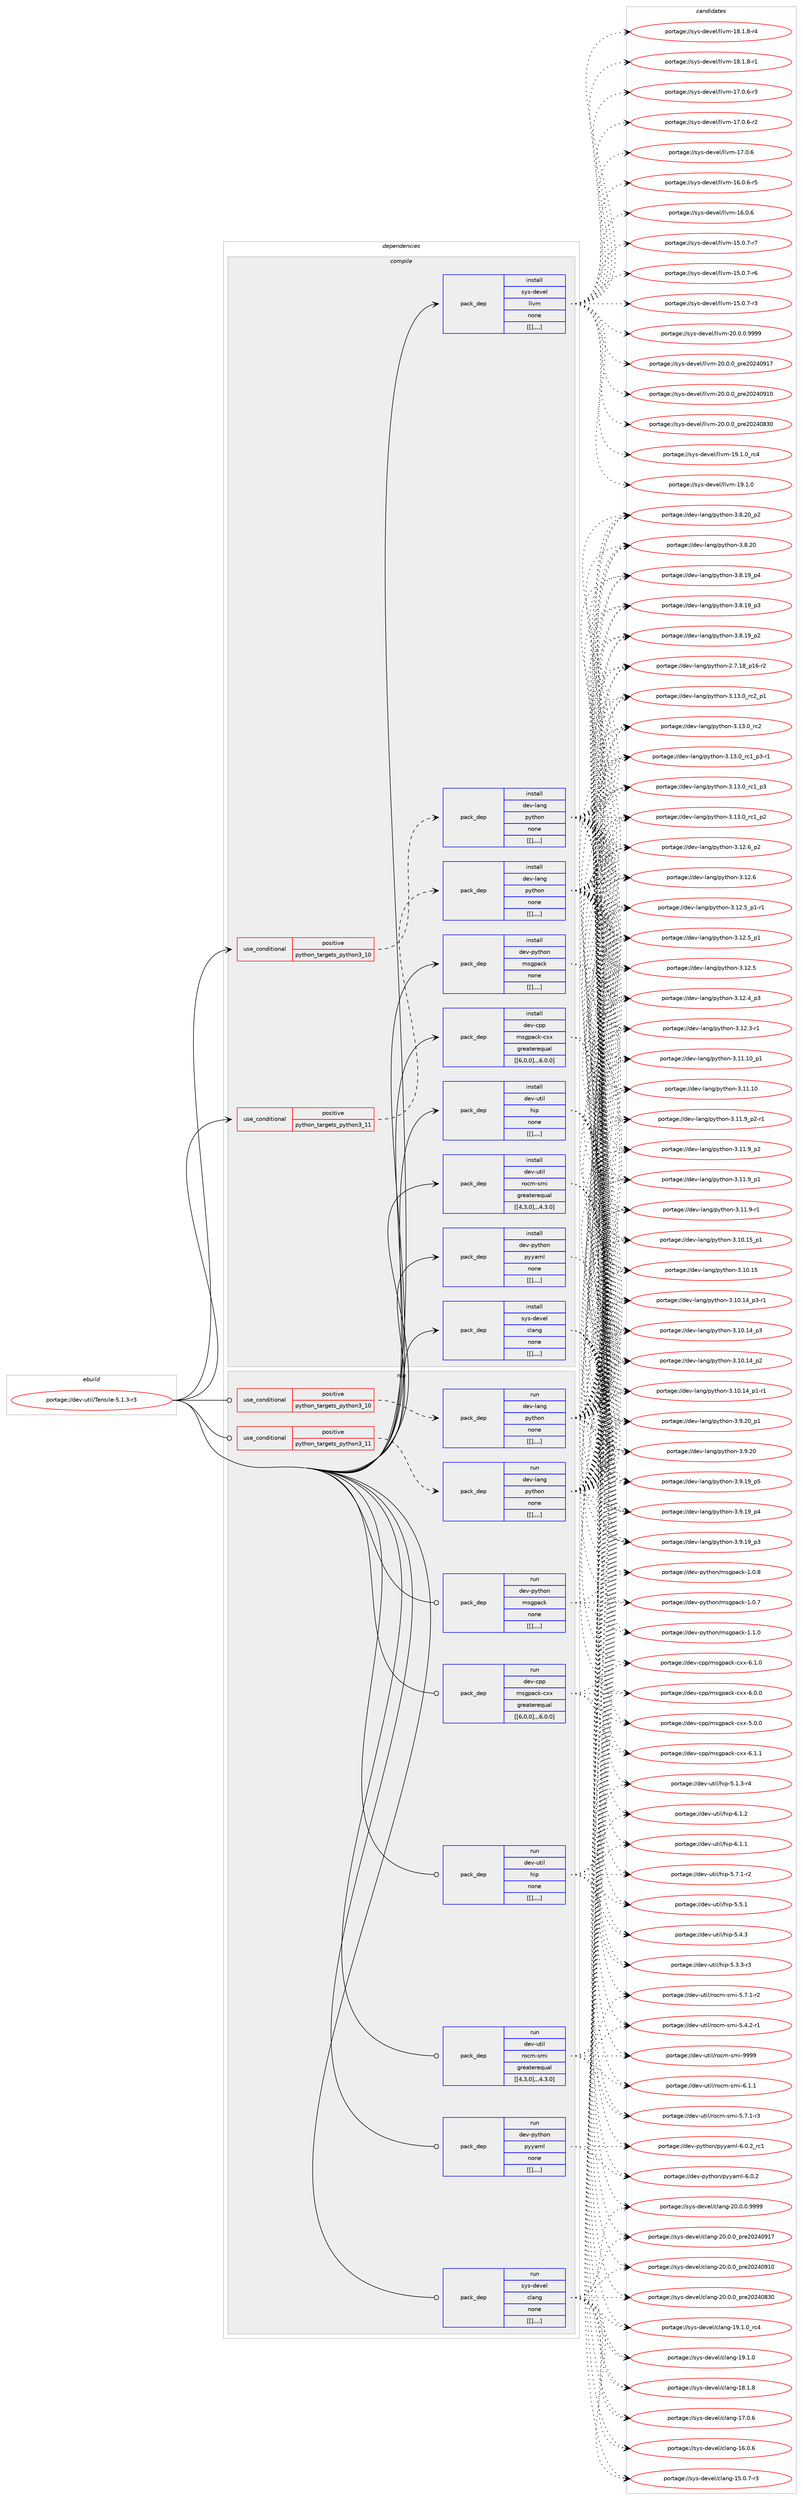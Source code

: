 digraph prolog {

# *************
# Graph options
# *************

newrank=true;
concentrate=true;
compound=true;
graph [rankdir=LR,fontname=Helvetica,fontsize=10,ranksep=1.5];#, ranksep=2.5, nodesep=0.2];
edge  [arrowhead=vee];
node  [fontname=Helvetica,fontsize=10];

# **********
# The ebuild
# **********

subgraph cluster_leftcol {
color=gray;
label=<<i>ebuild</i>>;
id [label="portage://dev-util/Tensile-5.1.3-r3", color=red, width=4, href="../dev-util/Tensile-5.1.3-r3.svg"];
}

# ****************
# The dependencies
# ****************

subgraph cluster_midcol {
color=gray;
label=<<i>dependencies</i>>;
subgraph cluster_compile {
fillcolor="#eeeeee";
style=filled;
label=<<i>compile</i>>;
subgraph cond61707 {
dependency215386 [label=<<TABLE BORDER="0" CELLBORDER="1" CELLSPACING="0" CELLPADDING="4"><TR><TD ROWSPAN="3" CELLPADDING="10">use_conditional</TD></TR><TR><TD>positive</TD></TR><TR><TD>python_targets_python3_10</TD></TR></TABLE>>, shape=none, color=red];
subgraph pack152290 {
dependency215387 [label=<<TABLE BORDER="0" CELLBORDER="1" CELLSPACING="0" CELLPADDING="4" WIDTH="220"><TR><TD ROWSPAN="6" CELLPADDING="30">pack_dep</TD></TR><TR><TD WIDTH="110">install</TD></TR><TR><TD>dev-lang</TD></TR><TR><TD>python</TD></TR><TR><TD>none</TD></TR><TR><TD>[[],,,,]</TD></TR></TABLE>>, shape=none, color=blue];
}
dependency215386:e -> dependency215387:w [weight=20,style="dashed",arrowhead="vee"];
}
id:e -> dependency215386:w [weight=20,style="solid",arrowhead="vee"];
subgraph cond61708 {
dependency215388 [label=<<TABLE BORDER="0" CELLBORDER="1" CELLSPACING="0" CELLPADDING="4"><TR><TD ROWSPAN="3" CELLPADDING="10">use_conditional</TD></TR><TR><TD>positive</TD></TR><TR><TD>python_targets_python3_11</TD></TR></TABLE>>, shape=none, color=red];
subgraph pack152291 {
dependency215389 [label=<<TABLE BORDER="0" CELLBORDER="1" CELLSPACING="0" CELLPADDING="4" WIDTH="220"><TR><TD ROWSPAN="6" CELLPADDING="30">pack_dep</TD></TR><TR><TD WIDTH="110">install</TD></TR><TR><TD>dev-lang</TD></TR><TR><TD>python</TD></TR><TR><TD>none</TD></TR><TR><TD>[[],,,,]</TD></TR></TABLE>>, shape=none, color=blue];
}
dependency215388:e -> dependency215389:w [weight=20,style="dashed",arrowhead="vee"];
}
id:e -> dependency215388:w [weight=20,style="solid",arrowhead="vee"];
subgraph pack152292 {
dependency215390 [label=<<TABLE BORDER="0" CELLBORDER="1" CELLSPACING="0" CELLPADDING="4" WIDTH="220"><TR><TD ROWSPAN="6" CELLPADDING="30">pack_dep</TD></TR><TR><TD WIDTH="110">install</TD></TR><TR><TD>dev-cpp</TD></TR><TR><TD>msgpack-cxx</TD></TR><TR><TD>greaterequal</TD></TR><TR><TD>[[6,0,0],,,6.0.0]</TD></TR></TABLE>>, shape=none, color=blue];
}
id:e -> dependency215390:w [weight=20,style="solid",arrowhead="vee"];
subgraph pack152293 {
dependency215391 [label=<<TABLE BORDER="0" CELLBORDER="1" CELLSPACING="0" CELLPADDING="4" WIDTH="220"><TR><TD ROWSPAN="6" CELLPADDING="30">pack_dep</TD></TR><TR><TD WIDTH="110">install</TD></TR><TR><TD>dev-python</TD></TR><TR><TD>msgpack</TD></TR><TR><TD>none</TD></TR><TR><TD>[[],,,,]</TD></TR></TABLE>>, shape=none, color=blue];
}
id:e -> dependency215391:w [weight=20,style="solid",arrowhead="vee"];
subgraph pack152294 {
dependency215392 [label=<<TABLE BORDER="0" CELLBORDER="1" CELLSPACING="0" CELLPADDING="4" WIDTH="220"><TR><TD ROWSPAN="6" CELLPADDING="30">pack_dep</TD></TR><TR><TD WIDTH="110">install</TD></TR><TR><TD>dev-python</TD></TR><TR><TD>pyyaml</TD></TR><TR><TD>none</TD></TR><TR><TD>[[],,,,]</TD></TR></TABLE>>, shape=none, color=blue];
}
id:e -> dependency215392:w [weight=20,style="solid",arrowhead="vee"];
subgraph pack152295 {
dependency215393 [label=<<TABLE BORDER="0" CELLBORDER="1" CELLSPACING="0" CELLPADDING="4" WIDTH="220"><TR><TD ROWSPAN="6" CELLPADDING="30">pack_dep</TD></TR><TR><TD WIDTH="110">install</TD></TR><TR><TD>dev-util</TD></TR><TR><TD>hip</TD></TR><TR><TD>none</TD></TR><TR><TD>[[],,,,]</TD></TR></TABLE>>, shape=none, color=blue];
}
id:e -> dependency215393:w [weight=20,style="solid",arrowhead="vee"];
subgraph pack152296 {
dependency215394 [label=<<TABLE BORDER="0" CELLBORDER="1" CELLSPACING="0" CELLPADDING="4" WIDTH="220"><TR><TD ROWSPAN="6" CELLPADDING="30">pack_dep</TD></TR><TR><TD WIDTH="110">install</TD></TR><TR><TD>dev-util</TD></TR><TR><TD>rocm-smi</TD></TR><TR><TD>greaterequal</TD></TR><TR><TD>[[4,3,0],,,4.3.0]</TD></TR></TABLE>>, shape=none, color=blue];
}
id:e -> dependency215394:w [weight=20,style="solid",arrowhead="vee"];
subgraph pack152297 {
dependency215395 [label=<<TABLE BORDER="0" CELLBORDER="1" CELLSPACING="0" CELLPADDING="4" WIDTH="220"><TR><TD ROWSPAN="6" CELLPADDING="30">pack_dep</TD></TR><TR><TD WIDTH="110">install</TD></TR><TR><TD>sys-devel</TD></TR><TR><TD>clang</TD></TR><TR><TD>none</TD></TR><TR><TD>[[],,,,]</TD></TR></TABLE>>, shape=none, color=blue];
}
id:e -> dependency215395:w [weight=20,style="solid",arrowhead="vee"];
subgraph pack152298 {
dependency215396 [label=<<TABLE BORDER="0" CELLBORDER="1" CELLSPACING="0" CELLPADDING="4" WIDTH="220"><TR><TD ROWSPAN="6" CELLPADDING="30">pack_dep</TD></TR><TR><TD WIDTH="110">install</TD></TR><TR><TD>sys-devel</TD></TR><TR><TD>llvm</TD></TR><TR><TD>none</TD></TR><TR><TD>[[],,,,]</TD></TR></TABLE>>, shape=none, color=blue];
}
id:e -> dependency215396:w [weight=20,style="solid",arrowhead="vee"];
}
subgraph cluster_compileandrun {
fillcolor="#eeeeee";
style=filled;
label=<<i>compile and run</i>>;
}
subgraph cluster_run {
fillcolor="#eeeeee";
style=filled;
label=<<i>run</i>>;
subgraph cond61709 {
dependency215397 [label=<<TABLE BORDER="0" CELLBORDER="1" CELLSPACING="0" CELLPADDING="4"><TR><TD ROWSPAN="3" CELLPADDING="10">use_conditional</TD></TR><TR><TD>positive</TD></TR><TR><TD>python_targets_python3_10</TD></TR></TABLE>>, shape=none, color=red];
subgraph pack152299 {
dependency215398 [label=<<TABLE BORDER="0" CELLBORDER="1" CELLSPACING="0" CELLPADDING="4" WIDTH="220"><TR><TD ROWSPAN="6" CELLPADDING="30">pack_dep</TD></TR><TR><TD WIDTH="110">run</TD></TR><TR><TD>dev-lang</TD></TR><TR><TD>python</TD></TR><TR><TD>none</TD></TR><TR><TD>[[],,,,]</TD></TR></TABLE>>, shape=none, color=blue];
}
dependency215397:e -> dependency215398:w [weight=20,style="dashed",arrowhead="vee"];
}
id:e -> dependency215397:w [weight=20,style="solid",arrowhead="odot"];
subgraph cond61710 {
dependency215399 [label=<<TABLE BORDER="0" CELLBORDER="1" CELLSPACING="0" CELLPADDING="4"><TR><TD ROWSPAN="3" CELLPADDING="10">use_conditional</TD></TR><TR><TD>positive</TD></TR><TR><TD>python_targets_python3_11</TD></TR></TABLE>>, shape=none, color=red];
subgraph pack152300 {
dependency215400 [label=<<TABLE BORDER="0" CELLBORDER="1" CELLSPACING="0" CELLPADDING="4" WIDTH="220"><TR><TD ROWSPAN="6" CELLPADDING="30">pack_dep</TD></TR><TR><TD WIDTH="110">run</TD></TR><TR><TD>dev-lang</TD></TR><TR><TD>python</TD></TR><TR><TD>none</TD></TR><TR><TD>[[],,,,]</TD></TR></TABLE>>, shape=none, color=blue];
}
dependency215399:e -> dependency215400:w [weight=20,style="dashed",arrowhead="vee"];
}
id:e -> dependency215399:w [weight=20,style="solid",arrowhead="odot"];
subgraph pack152301 {
dependency215401 [label=<<TABLE BORDER="0" CELLBORDER="1" CELLSPACING="0" CELLPADDING="4" WIDTH="220"><TR><TD ROWSPAN="6" CELLPADDING="30">pack_dep</TD></TR><TR><TD WIDTH="110">run</TD></TR><TR><TD>dev-cpp</TD></TR><TR><TD>msgpack-cxx</TD></TR><TR><TD>greaterequal</TD></TR><TR><TD>[[6,0,0],,,6.0.0]</TD></TR></TABLE>>, shape=none, color=blue];
}
id:e -> dependency215401:w [weight=20,style="solid",arrowhead="odot"];
subgraph pack152302 {
dependency215402 [label=<<TABLE BORDER="0" CELLBORDER="1" CELLSPACING="0" CELLPADDING="4" WIDTH="220"><TR><TD ROWSPAN="6" CELLPADDING="30">pack_dep</TD></TR><TR><TD WIDTH="110">run</TD></TR><TR><TD>dev-python</TD></TR><TR><TD>msgpack</TD></TR><TR><TD>none</TD></TR><TR><TD>[[],,,,]</TD></TR></TABLE>>, shape=none, color=blue];
}
id:e -> dependency215402:w [weight=20,style="solid",arrowhead="odot"];
subgraph pack152303 {
dependency215403 [label=<<TABLE BORDER="0" CELLBORDER="1" CELLSPACING="0" CELLPADDING="4" WIDTH="220"><TR><TD ROWSPAN="6" CELLPADDING="30">pack_dep</TD></TR><TR><TD WIDTH="110">run</TD></TR><TR><TD>dev-python</TD></TR><TR><TD>pyyaml</TD></TR><TR><TD>none</TD></TR><TR><TD>[[],,,,]</TD></TR></TABLE>>, shape=none, color=blue];
}
id:e -> dependency215403:w [weight=20,style="solid",arrowhead="odot"];
subgraph pack152304 {
dependency215404 [label=<<TABLE BORDER="0" CELLBORDER="1" CELLSPACING="0" CELLPADDING="4" WIDTH="220"><TR><TD ROWSPAN="6" CELLPADDING="30">pack_dep</TD></TR><TR><TD WIDTH="110">run</TD></TR><TR><TD>dev-util</TD></TR><TR><TD>hip</TD></TR><TR><TD>none</TD></TR><TR><TD>[[],,,,]</TD></TR></TABLE>>, shape=none, color=blue];
}
id:e -> dependency215404:w [weight=20,style="solid",arrowhead="odot"];
subgraph pack152305 {
dependency215405 [label=<<TABLE BORDER="0" CELLBORDER="1" CELLSPACING="0" CELLPADDING="4" WIDTH="220"><TR><TD ROWSPAN="6" CELLPADDING="30">pack_dep</TD></TR><TR><TD WIDTH="110">run</TD></TR><TR><TD>dev-util</TD></TR><TR><TD>rocm-smi</TD></TR><TR><TD>greaterequal</TD></TR><TR><TD>[[4,3,0],,,4.3.0]</TD></TR></TABLE>>, shape=none, color=blue];
}
id:e -> dependency215405:w [weight=20,style="solid",arrowhead="odot"];
subgraph pack152306 {
dependency215406 [label=<<TABLE BORDER="0" CELLBORDER="1" CELLSPACING="0" CELLPADDING="4" WIDTH="220"><TR><TD ROWSPAN="6" CELLPADDING="30">pack_dep</TD></TR><TR><TD WIDTH="110">run</TD></TR><TR><TD>sys-devel</TD></TR><TR><TD>clang</TD></TR><TR><TD>none</TD></TR><TR><TD>[[],,,,]</TD></TR></TABLE>>, shape=none, color=blue];
}
id:e -> dependency215406:w [weight=20,style="solid",arrowhead="odot"];
}
}

# **************
# The candidates
# **************

subgraph cluster_choices {
rank=same;
color=gray;
label=<<i>candidates</i>>;

subgraph choice152290 {
color=black;
nodesep=1;
choice100101118451089711010347112121116104111110455146495146489511499509511249 [label="portage://dev-lang/python-3.13.0_rc2_p1", color=red, width=4,href="../dev-lang/python-3.13.0_rc2_p1.svg"];
choice10010111845108971101034711212111610411111045514649514648951149950 [label="portage://dev-lang/python-3.13.0_rc2", color=red, width=4,href="../dev-lang/python-3.13.0_rc2.svg"];
choice1001011184510897110103471121211161041111104551464951464895114994995112514511449 [label="portage://dev-lang/python-3.13.0_rc1_p3-r1", color=red, width=4,href="../dev-lang/python-3.13.0_rc1_p3-r1.svg"];
choice100101118451089711010347112121116104111110455146495146489511499499511251 [label="portage://dev-lang/python-3.13.0_rc1_p3", color=red, width=4,href="../dev-lang/python-3.13.0_rc1_p3.svg"];
choice100101118451089711010347112121116104111110455146495146489511499499511250 [label="portage://dev-lang/python-3.13.0_rc1_p2", color=red, width=4,href="../dev-lang/python-3.13.0_rc1_p2.svg"];
choice100101118451089711010347112121116104111110455146495046549511250 [label="portage://dev-lang/python-3.12.6_p2", color=red, width=4,href="../dev-lang/python-3.12.6_p2.svg"];
choice10010111845108971101034711212111610411111045514649504654 [label="portage://dev-lang/python-3.12.6", color=red, width=4,href="../dev-lang/python-3.12.6.svg"];
choice1001011184510897110103471121211161041111104551464950465395112494511449 [label="portage://dev-lang/python-3.12.5_p1-r1", color=red, width=4,href="../dev-lang/python-3.12.5_p1-r1.svg"];
choice100101118451089711010347112121116104111110455146495046539511249 [label="portage://dev-lang/python-3.12.5_p1", color=red, width=4,href="../dev-lang/python-3.12.5_p1.svg"];
choice10010111845108971101034711212111610411111045514649504653 [label="portage://dev-lang/python-3.12.5", color=red, width=4,href="../dev-lang/python-3.12.5.svg"];
choice100101118451089711010347112121116104111110455146495046529511251 [label="portage://dev-lang/python-3.12.4_p3", color=red, width=4,href="../dev-lang/python-3.12.4_p3.svg"];
choice100101118451089711010347112121116104111110455146495046514511449 [label="portage://dev-lang/python-3.12.3-r1", color=red, width=4,href="../dev-lang/python-3.12.3-r1.svg"];
choice10010111845108971101034711212111610411111045514649494649489511249 [label="portage://dev-lang/python-3.11.10_p1", color=red, width=4,href="../dev-lang/python-3.11.10_p1.svg"];
choice1001011184510897110103471121211161041111104551464949464948 [label="portage://dev-lang/python-3.11.10", color=red, width=4,href="../dev-lang/python-3.11.10.svg"];
choice1001011184510897110103471121211161041111104551464949465795112504511449 [label="portage://dev-lang/python-3.11.9_p2-r1", color=red, width=4,href="../dev-lang/python-3.11.9_p2-r1.svg"];
choice100101118451089711010347112121116104111110455146494946579511250 [label="portage://dev-lang/python-3.11.9_p2", color=red, width=4,href="../dev-lang/python-3.11.9_p2.svg"];
choice100101118451089711010347112121116104111110455146494946579511249 [label="portage://dev-lang/python-3.11.9_p1", color=red, width=4,href="../dev-lang/python-3.11.9_p1.svg"];
choice100101118451089711010347112121116104111110455146494946574511449 [label="portage://dev-lang/python-3.11.9-r1", color=red, width=4,href="../dev-lang/python-3.11.9-r1.svg"];
choice10010111845108971101034711212111610411111045514649484649539511249 [label="portage://dev-lang/python-3.10.15_p1", color=red, width=4,href="../dev-lang/python-3.10.15_p1.svg"];
choice1001011184510897110103471121211161041111104551464948464953 [label="portage://dev-lang/python-3.10.15", color=red, width=4,href="../dev-lang/python-3.10.15.svg"];
choice100101118451089711010347112121116104111110455146494846495295112514511449 [label="portage://dev-lang/python-3.10.14_p3-r1", color=red, width=4,href="../dev-lang/python-3.10.14_p3-r1.svg"];
choice10010111845108971101034711212111610411111045514649484649529511251 [label="portage://dev-lang/python-3.10.14_p3", color=red, width=4,href="../dev-lang/python-3.10.14_p3.svg"];
choice10010111845108971101034711212111610411111045514649484649529511250 [label="portage://dev-lang/python-3.10.14_p2", color=red, width=4,href="../dev-lang/python-3.10.14_p2.svg"];
choice100101118451089711010347112121116104111110455146494846495295112494511449 [label="portage://dev-lang/python-3.10.14_p1-r1", color=red, width=4,href="../dev-lang/python-3.10.14_p1-r1.svg"];
choice100101118451089711010347112121116104111110455146574650489511249 [label="portage://dev-lang/python-3.9.20_p1", color=red, width=4,href="../dev-lang/python-3.9.20_p1.svg"];
choice10010111845108971101034711212111610411111045514657465048 [label="portage://dev-lang/python-3.9.20", color=red, width=4,href="../dev-lang/python-3.9.20.svg"];
choice100101118451089711010347112121116104111110455146574649579511253 [label="portage://dev-lang/python-3.9.19_p5", color=red, width=4,href="../dev-lang/python-3.9.19_p5.svg"];
choice100101118451089711010347112121116104111110455146574649579511252 [label="portage://dev-lang/python-3.9.19_p4", color=red, width=4,href="../dev-lang/python-3.9.19_p4.svg"];
choice100101118451089711010347112121116104111110455146574649579511251 [label="portage://dev-lang/python-3.9.19_p3", color=red, width=4,href="../dev-lang/python-3.9.19_p3.svg"];
choice100101118451089711010347112121116104111110455146564650489511250 [label="portage://dev-lang/python-3.8.20_p2", color=red, width=4,href="../dev-lang/python-3.8.20_p2.svg"];
choice10010111845108971101034711212111610411111045514656465048 [label="portage://dev-lang/python-3.8.20", color=red, width=4,href="../dev-lang/python-3.8.20.svg"];
choice100101118451089711010347112121116104111110455146564649579511252 [label="portage://dev-lang/python-3.8.19_p4", color=red, width=4,href="../dev-lang/python-3.8.19_p4.svg"];
choice100101118451089711010347112121116104111110455146564649579511251 [label="portage://dev-lang/python-3.8.19_p3", color=red, width=4,href="../dev-lang/python-3.8.19_p3.svg"];
choice100101118451089711010347112121116104111110455146564649579511250 [label="portage://dev-lang/python-3.8.19_p2", color=red, width=4,href="../dev-lang/python-3.8.19_p2.svg"];
choice100101118451089711010347112121116104111110455046554649569511249544511450 [label="portage://dev-lang/python-2.7.18_p16-r2", color=red, width=4,href="../dev-lang/python-2.7.18_p16-r2.svg"];
dependency215387:e -> choice100101118451089711010347112121116104111110455146495146489511499509511249:w [style=dotted,weight="100"];
dependency215387:e -> choice10010111845108971101034711212111610411111045514649514648951149950:w [style=dotted,weight="100"];
dependency215387:e -> choice1001011184510897110103471121211161041111104551464951464895114994995112514511449:w [style=dotted,weight="100"];
dependency215387:e -> choice100101118451089711010347112121116104111110455146495146489511499499511251:w [style=dotted,weight="100"];
dependency215387:e -> choice100101118451089711010347112121116104111110455146495146489511499499511250:w [style=dotted,weight="100"];
dependency215387:e -> choice100101118451089711010347112121116104111110455146495046549511250:w [style=dotted,weight="100"];
dependency215387:e -> choice10010111845108971101034711212111610411111045514649504654:w [style=dotted,weight="100"];
dependency215387:e -> choice1001011184510897110103471121211161041111104551464950465395112494511449:w [style=dotted,weight="100"];
dependency215387:e -> choice100101118451089711010347112121116104111110455146495046539511249:w [style=dotted,weight="100"];
dependency215387:e -> choice10010111845108971101034711212111610411111045514649504653:w [style=dotted,weight="100"];
dependency215387:e -> choice100101118451089711010347112121116104111110455146495046529511251:w [style=dotted,weight="100"];
dependency215387:e -> choice100101118451089711010347112121116104111110455146495046514511449:w [style=dotted,weight="100"];
dependency215387:e -> choice10010111845108971101034711212111610411111045514649494649489511249:w [style=dotted,weight="100"];
dependency215387:e -> choice1001011184510897110103471121211161041111104551464949464948:w [style=dotted,weight="100"];
dependency215387:e -> choice1001011184510897110103471121211161041111104551464949465795112504511449:w [style=dotted,weight="100"];
dependency215387:e -> choice100101118451089711010347112121116104111110455146494946579511250:w [style=dotted,weight="100"];
dependency215387:e -> choice100101118451089711010347112121116104111110455146494946579511249:w [style=dotted,weight="100"];
dependency215387:e -> choice100101118451089711010347112121116104111110455146494946574511449:w [style=dotted,weight="100"];
dependency215387:e -> choice10010111845108971101034711212111610411111045514649484649539511249:w [style=dotted,weight="100"];
dependency215387:e -> choice1001011184510897110103471121211161041111104551464948464953:w [style=dotted,weight="100"];
dependency215387:e -> choice100101118451089711010347112121116104111110455146494846495295112514511449:w [style=dotted,weight="100"];
dependency215387:e -> choice10010111845108971101034711212111610411111045514649484649529511251:w [style=dotted,weight="100"];
dependency215387:e -> choice10010111845108971101034711212111610411111045514649484649529511250:w [style=dotted,weight="100"];
dependency215387:e -> choice100101118451089711010347112121116104111110455146494846495295112494511449:w [style=dotted,weight="100"];
dependency215387:e -> choice100101118451089711010347112121116104111110455146574650489511249:w [style=dotted,weight="100"];
dependency215387:e -> choice10010111845108971101034711212111610411111045514657465048:w [style=dotted,weight="100"];
dependency215387:e -> choice100101118451089711010347112121116104111110455146574649579511253:w [style=dotted,weight="100"];
dependency215387:e -> choice100101118451089711010347112121116104111110455146574649579511252:w [style=dotted,weight="100"];
dependency215387:e -> choice100101118451089711010347112121116104111110455146574649579511251:w [style=dotted,weight="100"];
dependency215387:e -> choice100101118451089711010347112121116104111110455146564650489511250:w [style=dotted,weight="100"];
dependency215387:e -> choice10010111845108971101034711212111610411111045514656465048:w [style=dotted,weight="100"];
dependency215387:e -> choice100101118451089711010347112121116104111110455146564649579511252:w [style=dotted,weight="100"];
dependency215387:e -> choice100101118451089711010347112121116104111110455146564649579511251:w [style=dotted,weight="100"];
dependency215387:e -> choice100101118451089711010347112121116104111110455146564649579511250:w [style=dotted,weight="100"];
dependency215387:e -> choice100101118451089711010347112121116104111110455046554649569511249544511450:w [style=dotted,weight="100"];
}
subgraph choice152291 {
color=black;
nodesep=1;
choice100101118451089711010347112121116104111110455146495146489511499509511249 [label="portage://dev-lang/python-3.13.0_rc2_p1", color=red, width=4,href="../dev-lang/python-3.13.0_rc2_p1.svg"];
choice10010111845108971101034711212111610411111045514649514648951149950 [label="portage://dev-lang/python-3.13.0_rc2", color=red, width=4,href="../dev-lang/python-3.13.0_rc2.svg"];
choice1001011184510897110103471121211161041111104551464951464895114994995112514511449 [label="portage://dev-lang/python-3.13.0_rc1_p3-r1", color=red, width=4,href="../dev-lang/python-3.13.0_rc1_p3-r1.svg"];
choice100101118451089711010347112121116104111110455146495146489511499499511251 [label="portage://dev-lang/python-3.13.0_rc1_p3", color=red, width=4,href="../dev-lang/python-3.13.0_rc1_p3.svg"];
choice100101118451089711010347112121116104111110455146495146489511499499511250 [label="portage://dev-lang/python-3.13.0_rc1_p2", color=red, width=4,href="../dev-lang/python-3.13.0_rc1_p2.svg"];
choice100101118451089711010347112121116104111110455146495046549511250 [label="portage://dev-lang/python-3.12.6_p2", color=red, width=4,href="../dev-lang/python-3.12.6_p2.svg"];
choice10010111845108971101034711212111610411111045514649504654 [label="portage://dev-lang/python-3.12.6", color=red, width=4,href="../dev-lang/python-3.12.6.svg"];
choice1001011184510897110103471121211161041111104551464950465395112494511449 [label="portage://dev-lang/python-3.12.5_p1-r1", color=red, width=4,href="../dev-lang/python-3.12.5_p1-r1.svg"];
choice100101118451089711010347112121116104111110455146495046539511249 [label="portage://dev-lang/python-3.12.5_p1", color=red, width=4,href="../dev-lang/python-3.12.5_p1.svg"];
choice10010111845108971101034711212111610411111045514649504653 [label="portage://dev-lang/python-3.12.5", color=red, width=4,href="../dev-lang/python-3.12.5.svg"];
choice100101118451089711010347112121116104111110455146495046529511251 [label="portage://dev-lang/python-3.12.4_p3", color=red, width=4,href="../dev-lang/python-3.12.4_p3.svg"];
choice100101118451089711010347112121116104111110455146495046514511449 [label="portage://dev-lang/python-3.12.3-r1", color=red, width=4,href="../dev-lang/python-3.12.3-r1.svg"];
choice10010111845108971101034711212111610411111045514649494649489511249 [label="portage://dev-lang/python-3.11.10_p1", color=red, width=4,href="../dev-lang/python-3.11.10_p1.svg"];
choice1001011184510897110103471121211161041111104551464949464948 [label="portage://dev-lang/python-3.11.10", color=red, width=4,href="../dev-lang/python-3.11.10.svg"];
choice1001011184510897110103471121211161041111104551464949465795112504511449 [label="portage://dev-lang/python-3.11.9_p2-r1", color=red, width=4,href="../dev-lang/python-3.11.9_p2-r1.svg"];
choice100101118451089711010347112121116104111110455146494946579511250 [label="portage://dev-lang/python-3.11.9_p2", color=red, width=4,href="../dev-lang/python-3.11.9_p2.svg"];
choice100101118451089711010347112121116104111110455146494946579511249 [label="portage://dev-lang/python-3.11.9_p1", color=red, width=4,href="../dev-lang/python-3.11.9_p1.svg"];
choice100101118451089711010347112121116104111110455146494946574511449 [label="portage://dev-lang/python-3.11.9-r1", color=red, width=4,href="../dev-lang/python-3.11.9-r1.svg"];
choice10010111845108971101034711212111610411111045514649484649539511249 [label="portage://dev-lang/python-3.10.15_p1", color=red, width=4,href="../dev-lang/python-3.10.15_p1.svg"];
choice1001011184510897110103471121211161041111104551464948464953 [label="portage://dev-lang/python-3.10.15", color=red, width=4,href="../dev-lang/python-3.10.15.svg"];
choice100101118451089711010347112121116104111110455146494846495295112514511449 [label="portage://dev-lang/python-3.10.14_p3-r1", color=red, width=4,href="../dev-lang/python-3.10.14_p3-r1.svg"];
choice10010111845108971101034711212111610411111045514649484649529511251 [label="portage://dev-lang/python-3.10.14_p3", color=red, width=4,href="../dev-lang/python-3.10.14_p3.svg"];
choice10010111845108971101034711212111610411111045514649484649529511250 [label="portage://dev-lang/python-3.10.14_p2", color=red, width=4,href="../dev-lang/python-3.10.14_p2.svg"];
choice100101118451089711010347112121116104111110455146494846495295112494511449 [label="portage://dev-lang/python-3.10.14_p1-r1", color=red, width=4,href="../dev-lang/python-3.10.14_p1-r1.svg"];
choice100101118451089711010347112121116104111110455146574650489511249 [label="portage://dev-lang/python-3.9.20_p1", color=red, width=4,href="../dev-lang/python-3.9.20_p1.svg"];
choice10010111845108971101034711212111610411111045514657465048 [label="portage://dev-lang/python-3.9.20", color=red, width=4,href="../dev-lang/python-3.9.20.svg"];
choice100101118451089711010347112121116104111110455146574649579511253 [label="portage://dev-lang/python-3.9.19_p5", color=red, width=4,href="../dev-lang/python-3.9.19_p5.svg"];
choice100101118451089711010347112121116104111110455146574649579511252 [label="portage://dev-lang/python-3.9.19_p4", color=red, width=4,href="../dev-lang/python-3.9.19_p4.svg"];
choice100101118451089711010347112121116104111110455146574649579511251 [label="portage://dev-lang/python-3.9.19_p3", color=red, width=4,href="../dev-lang/python-3.9.19_p3.svg"];
choice100101118451089711010347112121116104111110455146564650489511250 [label="portage://dev-lang/python-3.8.20_p2", color=red, width=4,href="../dev-lang/python-3.8.20_p2.svg"];
choice10010111845108971101034711212111610411111045514656465048 [label="portage://dev-lang/python-3.8.20", color=red, width=4,href="../dev-lang/python-3.8.20.svg"];
choice100101118451089711010347112121116104111110455146564649579511252 [label="portage://dev-lang/python-3.8.19_p4", color=red, width=4,href="../dev-lang/python-3.8.19_p4.svg"];
choice100101118451089711010347112121116104111110455146564649579511251 [label="portage://dev-lang/python-3.8.19_p3", color=red, width=4,href="../dev-lang/python-3.8.19_p3.svg"];
choice100101118451089711010347112121116104111110455146564649579511250 [label="portage://dev-lang/python-3.8.19_p2", color=red, width=4,href="../dev-lang/python-3.8.19_p2.svg"];
choice100101118451089711010347112121116104111110455046554649569511249544511450 [label="portage://dev-lang/python-2.7.18_p16-r2", color=red, width=4,href="../dev-lang/python-2.7.18_p16-r2.svg"];
dependency215389:e -> choice100101118451089711010347112121116104111110455146495146489511499509511249:w [style=dotted,weight="100"];
dependency215389:e -> choice10010111845108971101034711212111610411111045514649514648951149950:w [style=dotted,weight="100"];
dependency215389:e -> choice1001011184510897110103471121211161041111104551464951464895114994995112514511449:w [style=dotted,weight="100"];
dependency215389:e -> choice100101118451089711010347112121116104111110455146495146489511499499511251:w [style=dotted,weight="100"];
dependency215389:e -> choice100101118451089711010347112121116104111110455146495146489511499499511250:w [style=dotted,weight="100"];
dependency215389:e -> choice100101118451089711010347112121116104111110455146495046549511250:w [style=dotted,weight="100"];
dependency215389:e -> choice10010111845108971101034711212111610411111045514649504654:w [style=dotted,weight="100"];
dependency215389:e -> choice1001011184510897110103471121211161041111104551464950465395112494511449:w [style=dotted,weight="100"];
dependency215389:e -> choice100101118451089711010347112121116104111110455146495046539511249:w [style=dotted,weight="100"];
dependency215389:e -> choice10010111845108971101034711212111610411111045514649504653:w [style=dotted,weight="100"];
dependency215389:e -> choice100101118451089711010347112121116104111110455146495046529511251:w [style=dotted,weight="100"];
dependency215389:e -> choice100101118451089711010347112121116104111110455146495046514511449:w [style=dotted,weight="100"];
dependency215389:e -> choice10010111845108971101034711212111610411111045514649494649489511249:w [style=dotted,weight="100"];
dependency215389:e -> choice1001011184510897110103471121211161041111104551464949464948:w [style=dotted,weight="100"];
dependency215389:e -> choice1001011184510897110103471121211161041111104551464949465795112504511449:w [style=dotted,weight="100"];
dependency215389:e -> choice100101118451089711010347112121116104111110455146494946579511250:w [style=dotted,weight="100"];
dependency215389:e -> choice100101118451089711010347112121116104111110455146494946579511249:w [style=dotted,weight="100"];
dependency215389:e -> choice100101118451089711010347112121116104111110455146494946574511449:w [style=dotted,weight="100"];
dependency215389:e -> choice10010111845108971101034711212111610411111045514649484649539511249:w [style=dotted,weight="100"];
dependency215389:e -> choice1001011184510897110103471121211161041111104551464948464953:w [style=dotted,weight="100"];
dependency215389:e -> choice100101118451089711010347112121116104111110455146494846495295112514511449:w [style=dotted,weight="100"];
dependency215389:e -> choice10010111845108971101034711212111610411111045514649484649529511251:w [style=dotted,weight="100"];
dependency215389:e -> choice10010111845108971101034711212111610411111045514649484649529511250:w [style=dotted,weight="100"];
dependency215389:e -> choice100101118451089711010347112121116104111110455146494846495295112494511449:w [style=dotted,weight="100"];
dependency215389:e -> choice100101118451089711010347112121116104111110455146574650489511249:w [style=dotted,weight="100"];
dependency215389:e -> choice10010111845108971101034711212111610411111045514657465048:w [style=dotted,weight="100"];
dependency215389:e -> choice100101118451089711010347112121116104111110455146574649579511253:w [style=dotted,weight="100"];
dependency215389:e -> choice100101118451089711010347112121116104111110455146574649579511252:w [style=dotted,weight="100"];
dependency215389:e -> choice100101118451089711010347112121116104111110455146574649579511251:w [style=dotted,weight="100"];
dependency215389:e -> choice100101118451089711010347112121116104111110455146564650489511250:w [style=dotted,weight="100"];
dependency215389:e -> choice10010111845108971101034711212111610411111045514656465048:w [style=dotted,weight="100"];
dependency215389:e -> choice100101118451089711010347112121116104111110455146564649579511252:w [style=dotted,weight="100"];
dependency215389:e -> choice100101118451089711010347112121116104111110455146564649579511251:w [style=dotted,weight="100"];
dependency215389:e -> choice100101118451089711010347112121116104111110455146564649579511250:w [style=dotted,weight="100"];
dependency215389:e -> choice100101118451089711010347112121116104111110455046554649569511249544511450:w [style=dotted,weight="100"];
}
subgraph choice152292 {
color=black;
nodesep=1;
choice10010111845991121124710911510311297991074599120120455446494649 [label="portage://dev-cpp/msgpack-cxx-6.1.1", color=red, width=4,href="../dev-cpp/msgpack-cxx-6.1.1.svg"];
choice10010111845991121124710911510311297991074599120120455446494648 [label="portage://dev-cpp/msgpack-cxx-6.1.0", color=red, width=4,href="../dev-cpp/msgpack-cxx-6.1.0.svg"];
choice10010111845991121124710911510311297991074599120120455446484648 [label="portage://dev-cpp/msgpack-cxx-6.0.0", color=red, width=4,href="../dev-cpp/msgpack-cxx-6.0.0.svg"];
choice10010111845991121124710911510311297991074599120120455346484648 [label="portage://dev-cpp/msgpack-cxx-5.0.0", color=red, width=4,href="../dev-cpp/msgpack-cxx-5.0.0.svg"];
dependency215390:e -> choice10010111845991121124710911510311297991074599120120455446494649:w [style=dotted,weight="100"];
dependency215390:e -> choice10010111845991121124710911510311297991074599120120455446494648:w [style=dotted,weight="100"];
dependency215390:e -> choice10010111845991121124710911510311297991074599120120455446484648:w [style=dotted,weight="100"];
dependency215390:e -> choice10010111845991121124710911510311297991074599120120455346484648:w [style=dotted,weight="100"];
}
subgraph choice152293 {
color=black;
nodesep=1;
choice10010111845112121116104111110471091151031129799107454946494648 [label="portage://dev-python/msgpack-1.1.0", color=red, width=4,href="../dev-python/msgpack-1.1.0.svg"];
choice10010111845112121116104111110471091151031129799107454946484656 [label="portage://dev-python/msgpack-1.0.8", color=red, width=4,href="../dev-python/msgpack-1.0.8.svg"];
choice10010111845112121116104111110471091151031129799107454946484655 [label="portage://dev-python/msgpack-1.0.7", color=red, width=4,href="../dev-python/msgpack-1.0.7.svg"];
dependency215391:e -> choice10010111845112121116104111110471091151031129799107454946494648:w [style=dotted,weight="100"];
dependency215391:e -> choice10010111845112121116104111110471091151031129799107454946484656:w [style=dotted,weight="100"];
dependency215391:e -> choice10010111845112121116104111110471091151031129799107454946484655:w [style=dotted,weight="100"];
}
subgraph choice152294 {
color=black;
nodesep=1;
choice100101118451121211161041111104711212112197109108455446484650951149949 [label="portage://dev-python/pyyaml-6.0.2_rc1", color=red, width=4,href="../dev-python/pyyaml-6.0.2_rc1.svg"];
choice100101118451121211161041111104711212112197109108455446484650 [label="portage://dev-python/pyyaml-6.0.2", color=red, width=4,href="../dev-python/pyyaml-6.0.2.svg"];
dependency215392:e -> choice100101118451121211161041111104711212112197109108455446484650951149949:w [style=dotted,weight="100"];
dependency215392:e -> choice100101118451121211161041111104711212112197109108455446484650:w [style=dotted,weight="100"];
}
subgraph choice152295 {
color=black;
nodesep=1;
choice1001011184511711610510847104105112455446494650 [label="portage://dev-util/hip-6.1.2", color=red, width=4,href="../dev-util/hip-6.1.2.svg"];
choice1001011184511711610510847104105112455446494649 [label="portage://dev-util/hip-6.1.1", color=red, width=4,href="../dev-util/hip-6.1.1.svg"];
choice10010111845117116105108471041051124553465546494511450 [label="portage://dev-util/hip-5.7.1-r2", color=red, width=4,href="../dev-util/hip-5.7.1-r2.svg"];
choice1001011184511711610510847104105112455346534649 [label="portage://dev-util/hip-5.5.1", color=red, width=4,href="../dev-util/hip-5.5.1.svg"];
choice1001011184511711610510847104105112455346524651 [label="portage://dev-util/hip-5.4.3", color=red, width=4,href="../dev-util/hip-5.4.3.svg"];
choice10010111845117116105108471041051124553465146514511451 [label="portage://dev-util/hip-5.3.3-r3", color=red, width=4,href="../dev-util/hip-5.3.3-r3.svg"];
choice10010111845117116105108471041051124553464946514511452 [label="portage://dev-util/hip-5.1.3-r4", color=red, width=4,href="../dev-util/hip-5.1.3-r4.svg"];
dependency215393:e -> choice1001011184511711610510847104105112455446494650:w [style=dotted,weight="100"];
dependency215393:e -> choice1001011184511711610510847104105112455446494649:w [style=dotted,weight="100"];
dependency215393:e -> choice10010111845117116105108471041051124553465546494511450:w [style=dotted,weight="100"];
dependency215393:e -> choice1001011184511711610510847104105112455346534649:w [style=dotted,weight="100"];
dependency215393:e -> choice1001011184511711610510847104105112455346524651:w [style=dotted,weight="100"];
dependency215393:e -> choice10010111845117116105108471041051124553465146514511451:w [style=dotted,weight="100"];
dependency215393:e -> choice10010111845117116105108471041051124553464946514511452:w [style=dotted,weight="100"];
}
subgraph choice152296 {
color=black;
nodesep=1;
choice100101118451171161051084711411199109451151091054557575757 [label="portage://dev-util/rocm-smi-9999", color=red, width=4,href="../dev-util/rocm-smi-9999.svg"];
choice10010111845117116105108471141119910945115109105455446494649 [label="portage://dev-util/rocm-smi-6.1.1", color=red, width=4,href="../dev-util/rocm-smi-6.1.1.svg"];
choice100101118451171161051084711411199109451151091054553465546494511451 [label="portage://dev-util/rocm-smi-5.7.1-r3", color=red, width=4,href="../dev-util/rocm-smi-5.7.1-r3.svg"];
choice100101118451171161051084711411199109451151091054553465546494511450 [label="portage://dev-util/rocm-smi-5.7.1-r2", color=red, width=4,href="../dev-util/rocm-smi-5.7.1-r2.svg"];
choice100101118451171161051084711411199109451151091054553465246504511449 [label="portage://dev-util/rocm-smi-5.4.2-r1", color=red, width=4,href="../dev-util/rocm-smi-5.4.2-r1.svg"];
dependency215394:e -> choice100101118451171161051084711411199109451151091054557575757:w [style=dotted,weight="100"];
dependency215394:e -> choice10010111845117116105108471141119910945115109105455446494649:w [style=dotted,weight="100"];
dependency215394:e -> choice100101118451171161051084711411199109451151091054553465546494511451:w [style=dotted,weight="100"];
dependency215394:e -> choice100101118451171161051084711411199109451151091054553465546494511450:w [style=dotted,weight="100"];
dependency215394:e -> choice100101118451171161051084711411199109451151091054553465246504511449:w [style=dotted,weight="100"];
}
subgraph choice152297 {
color=black;
nodesep=1;
choice11512111545100101118101108479910897110103455048464846484657575757 [label="portage://sys-devel/clang-20.0.0.9999", color=red, width=4,href="../sys-devel/clang-20.0.0.9999.svg"];
choice1151211154510010111810110847991089711010345504846484648951121141015048505248574955 [label="portage://sys-devel/clang-20.0.0_pre20240917", color=red, width=4,href="../sys-devel/clang-20.0.0_pre20240917.svg"];
choice1151211154510010111810110847991089711010345504846484648951121141015048505248574948 [label="portage://sys-devel/clang-20.0.0_pre20240910", color=red, width=4,href="../sys-devel/clang-20.0.0_pre20240910.svg"];
choice1151211154510010111810110847991089711010345504846484648951121141015048505248565148 [label="portage://sys-devel/clang-20.0.0_pre20240830", color=red, width=4,href="../sys-devel/clang-20.0.0_pre20240830.svg"];
choice1151211154510010111810110847991089711010345495746494648951149952 [label="portage://sys-devel/clang-19.1.0_rc4", color=red, width=4,href="../sys-devel/clang-19.1.0_rc4.svg"];
choice1151211154510010111810110847991089711010345495746494648 [label="portage://sys-devel/clang-19.1.0", color=red, width=4,href="../sys-devel/clang-19.1.0.svg"];
choice1151211154510010111810110847991089711010345495646494656 [label="portage://sys-devel/clang-18.1.8", color=red, width=4,href="../sys-devel/clang-18.1.8.svg"];
choice1151211154510010111810110847991089711010345495546484654 [label="portage://sys-devel/clang-17.0.6", color=red, width=4,href="../sys-devel/clang-17.0.6.svg"];
choice1151211154510010111810110847991089711010345495446484654 [label="portage://sys-devel/clang-16.0.6", color=red, width=4,href="../sys-devel/clang-16.0.6.svg"];
choice11512111545100101118101108479910897110103454953464846554511451 [label="portage://sys-devel/clang-15.0.7-r3", color=red, width=4,href="../sys-devel/clang-15.0.7-r3.svg"];
dependency215395:e -> choice11512111545100101118101108479910897110103455048464846484657575757:w [style=dotted,weight="100"];
dependency215395:e -> choice1151211154510010111810110847991089711010345504846484648951121141015048505248574955:w [style=dotted,weight="100"];
dependency215395:e -> choice1151211154510010111810110847991089711010345504846484648951121141015048505248574948:w [style=dotted,weight="100"];
dependency215395:e -> choice1151211154510010111810110847991089711010345504846484648951121141015048505248565148:w [style=dotted,weight="100"];
dependency215395:e -> choice1151211154510010111810110847991089711010345495746494648951149952:w [style=dotted,weight="100"];
dependency215395:e -> choice1151211154510010111810110847991089711010345495746494648:w [style=dotted,weight="100"];
dependency215395:e -> choice1151211154510010111810110847991089711010345495646494656:w [style=dotted,weight="100"];
dependency215395:e -> choice1151211154510010111810110847991089711010345495546484654:w [style=dotted,weight="100"];
dependency215395:e -> choice1151211154510010111810110847991089711010345495446484654:w [style=dotted,weight="100"];
dependency215395:e -> choice11512111545100101118101108479910897110103454953464846554511451:w [style=dotted,weight="100"];
}
subgraph choice152298 {
color=black;
nodesep=1;
choice1151211154510010111810110847108108118109455048464846484657575757 [label="portage://sys-devel/llvm-20.0.0.9999", color=red, width=4,href="../sys-devel/llvm-20.0.0.9999.svg"];
choice115121115451001011181011084710810811810945504846484648951121141015048505248574955 [label="portage://sys-devel/llvm-20.0.0_pre20240917", color=red, width=4,href="../sys-devel/llvm-20.0.0_pre20240917.svg"];
choice115121115451001011181011084710810811810945504846484648951121141015048505248574948 [label="portage://sys-devel/llvm-20.0.0_pre20240910", color=red, width=4,href="../sys-devel/llvm-20.0.0_pre20240910.svg"];
choice115121115451001011181011084710810811810945504846484648951121141015048505248565148 [label="portage://sys-devel/llvm-20.0.0_pre20240830", color=red, width=4,href="../sys-devel/llvm-20.0.0_pre20240830.svg"];
choice115121115451001011181011084710810811810945495746494648951149952 [label="portage://sys-devel/llvm-19.1.0_rc4", color=red, width=4,href="../sys-devel/llvm-19.1.0_rc4.svg"];
choice115121115451001011181011084710810811810945495746494648 [label="portage://sys-devel/llvm-19.1.0", color=red, width=4,href="../sys-devel/llvm-19.1.0.svg"];
choice1151211154510010111810110847108108118109454956464946564511452 [label="portage://sys-devel/llvm-18.1.8-r4", color=red, width=4,href="../sys-devel/llvm-18.1.8-r4.svg"];
choice1151211154510010111810110847108108118109454956464946564511449 [label="portage://sys-devel/llvm-18.1.8-r1", color=red, width=4,href="../sys-devel/llvm-18.1.8-r1.svg"];
choice1151211154510010111810110847108108118109454955464846544511451 [label="portage://sys-devel/llvm-17.0.6-r3", color=red, width=4,href="../sys-devel/llvm-17.0.6-r3.svg"];
choice1151211154510010111810110847108108118109454955464846544511450 [label="portage://sys-devel/llvm-17.0.6-r2", color=red, width=4,href="../sys-devel/llvm-17.0.6-r2.svg"];
choice115121115451001011181011084710810811810945495546484654 [label="portage://sys-devel/llvm-17.0.6", color=red, width=4,href="../sys-devel/llvm-17.0.6.svg"];
choice1151211154510010111810110847108108118109454954464846544511453 [label="portage://sys-devel/llvm-16.0.6-r5", color=red, width=4,href="../sys-devel/llvm-16.0.6-r5.svg"];
choice115121115451001011181011084710810811810945495446484654 [label="portage://sys-devel/llvm-16.0.6", color=red, width=4,href="../sys-devel/llvm-16.0.6.svg"];
choice1151211154510010111810110847108108118109454953464846554511455 [label="portage://sys-devel/llvm-15.0.7-r7", color=red, width=4,href="../sys-devel/llvm-15.0.7-r7.svg"];
choice1151211154510010111810110847108108118109454953464846554511454 [label="portage://sys-devel/llvm-15.0.7-r6", color=red, width=4,href="../sys-devel/llvm-15.0.7-r6.svg"];
choice1151211154510010111810110847108108118109454953464846554511451 [label="portage://sys-devel/llvm-15.0.7-r3", color=red, width=4,href="../sys-devel/llvm-15.0.7-r3.svg"];
dependency215396:e -> choice1151211154510010111810110847108108118109455048464846484657575757:w [style=dotted,weight="100"];
dependency215396:e -> choice115121115451001011181011084710810811810945504846484648951121141015048505248574955:w [style=dotted,weight="100"];
dependency215396:e -> choice115121115451001011181011084710810811810945504846484648951121141015048505248574948:w [style=dotted,weight="100"];
dependency215396:e -> choice115121115451001011181011084710810811810945504846484648951121141015048505248565148:w [style=dotted,weight="100"];
dependency215396:e -> choice115121115451001011181011084710810811810945495746494648951149952:w [style=dotted,weight="100"];
dependency215396:e -> choice115121115451001011181011084710810811810945495746494648:w [style=dotted,weight="100"];
dependency215396:e -> choice1151211154510010111810110847108108118109454956464946564511452:w [style=dotted,weight="100"];
dependency215396:e -> choice1151211154510010111810110847108108118109454956464946564511449:w [style=dotted,weight="100"];
dependency215396:e -> choice1151211154510010111810110847108108118109454955464846544511451:w [style=dotted,weight="100"];
dependency215396:e -> choice1151211154510010111810110847108108118109454955464846544511450:w [style=dotted,weight="100"];
dependency215396:e -> choice115121115451001011181011084710810811810945495546484654:w [style=dotted,weight="100"];
dependency215396:e -> choice1151211154510010111810110847108108118109454954464846544511453:w [style=dotted,weight="100"];
dependency215396:e -> choice115121115451001011181011084710810811810945495446484654:w [style=dotted,weight="100"];
dependency215396:e -> choice1151211154510010111810110847108108118109454953464846554511455:w [style=dotted,weight="100"];
dependency215396:e -> choice1151211154510010111810110847108108118109454953464846554511454:w [style=dotted,weight="100"];
dependency215396:e -> choice1151211154510010111810110847108108118109454953464846554511451:w [style=dotted,weight="100"];
}
subgraph choice152299 {
color=black;
nodesep=1;
choice100101118451089711010347112121116104111110455146495146489511499509511249 [label="portage://dev-lang/python-3.13.0_rc2_p1", color=red, width=4,href="../dev-lang/python-3.13.0_rc2_p1.svg"];
choice10010111845108971101034711212111610411111045514649514648951149950 [label="portage://dev-lang/python-3.13.0_rc2", color=red, width=4,href="../dev-lang/python-3.13.0_rc2.svg"];
choice1001011184510897110103471121211161041111104551464951464895114994995112514511449 [label="portage://dev-lang/python-3.13.0_rc1_p3-r1", color=red, width=4,href="../dev-lang/python-3.13.0_rc1_p3-r1.svg"];
choice100101118451089711010347112121116104111110455146495146489511499499511251 [label="portage://dev-lang/python-3.13.0_rc1_p3", color=red, width=4,href="../dev-lang/python-3.13.0_rc1_p3.svg"];
choice100101118451089711010347112121116104111110455146495146489511499499511250 [label="portage://dev-lang/python-3.13.0_rc1_p2", color=red, width=4,href="../dev-lang/python-3.13.0_rc1_p2.svg"];
choice100101118451089711010347112121116104111110455146495046549511250 [label="portage://dev-lang/python-3.12.6_p2", color=red, width=4,href="../dev-lang/python-3.12.6_p2.svg"];
choice10010111845108971101034711212111610411111045514649504654 [label="portage://dev-lang/python-3.12.6", color=red, width=4,href="../dev-lang/python-3.12.6.svg"];
choice1001011184510897110103471121211161041111104551464950465395112494511449 [label="portage://dev-lang/python-3.12.5_p1-r1", color=red, width=4,href="../dev-lang/python-3.12.5_p1-r1.svg"];
choice100101118451089711010347112121116104111110455146495046539511249 [label="portage://dev-lang/python-3.12.5_p1", color=red, width=4,href="../dev-lang/python-3.12.5_p1.svg"];
choice10010111845108971101034711212111610411111045514649504653 [label="portage://dev-lang/python-3.12.5", color=red, width=4,href="../dev-lang/python-3.12.5.svg"];
choice100101118451089711010347112121116104111110455146495046529511251 [label="portage://dev-lang/python-3.12.4_p3", color=red, width=4,href="../dev-lang/python-3.12.4_p3.svg"];
choice100101118451089711010347112121116104111110455146495046514511449 [label="portage://dev-lang/python-3.12.3-r1", color=red, width=4,href="../dev-lang/python-3.12.3-r1.svg"];
choice10010111845108971101034711212111610411111045514649494649489511249 [label="portage://dev-lang/python-3.11.10_p1", color=red, width=4,href="../dev-lang/python-3.11.10_p1.svg"];
choice1001011184510897110103471121211161041111104551464949464948 [label="portage://dev-lang/python-3.11.10", color=red, width=4,href="../dev-lang/python-3.11.10.svg"];
choice1001011184510897110103471121211161041111104551464949465795112504511449 [label="portage://dev-lang/python-3.11.9_p2-r1", color=red, width=4,href="../dev-lang/python-3.11.9_p2-r1.svg"];
choice100101118451089711010347112121116104111110455146494946579511250 [label="portage://dev-lang/python-3.11.9_p2", color=red, width=4,href="../dev-lang/python-3.11.9_p2.svg"];
choice100101118451089711010347112121116104111110455146494946579511249 [label="portage://dev-lang/python-3.11.9_p1", color=red, width=4,href="../dev-lang/python-3.11.9_p1.svg"];
choice100101118451089711010347112121116104111110455146494946574511449 [label="portage://dev-lang/python-3.11.9-r1", color=red, width=4,href="../dev-lang/python-3.11.9-r1.svg"];
choice10010111845108971101034711212111610411111045514649484649539511249 [label="portage://dev-lang/python-3.10.15_p1", color=red, width=4,href="../dev-lang/python-3.10.15_p1.svg"];
choice1001011184510897110103471121211161041111104551464948464953 [label="portage://dev-lang/python-3.10.15", color=red, width=4,href="../dev-lang/python-3.10.15.svg"];
choice100101118451089711010347112121116104111110455146494846495295112514511449 [label="portage://dev-lang/python-3.10.14_p3-r1", color=red, width=4,href="../dev-lang/python-3.10.14_p3-r1.svg"];
choice10010111845108971101034711212111610411111045514649484649529511251 [label="portage://dev-lang/python-3.10.14_p3", color=red, width=4,href="../dev-lang/python-3.10.14_p3.svg"];
choice10010111845108971101034711212111610411111045514649484649529511250 [label="portage://dev-lang/python-3.10.14_p2", color=red, width=4,href="../dev-lang/python-3.10.14_p2.svg"];
choice100101118451089711010347112121116104111110455146494846495295112494511449 [label="portage://dev-lang/python-3.10.14_p1-r1", color=red, width=4,href="../dev-lang/python-3.10.14_p1-r1.svg"];
choice100101118451089711010347112121116104111110455146574650489511249 [label="portage://dev-lang/python-3.9.20_p1", color=red, width=4,href="../dev-lang/python-3.9.20_p1.svg"];
choice10010111845108971101034711212111610411111045514657465048 [label="portage://dev-lang/python-3.9.20", color=red, width=4,href="../dev-lang/python-3.9.20.svg"];
choice100101118451089711010347112121116104111110455146574649579511253 [label="portage://dev-lang/python-3.9.19_p5", color=red, width=4,href="../dev-lang/python-3.9.19_p5.svg"];
choice100101118451089711010347112121116104111110455146574649579511252 [label="portage://dev-lang/python-3.9.19_p4", color=red, width=4,href="../dev-lang/python-3.9.19_p4.svg"];
choice100101118451089711010347112121116104111110455146574649579511251 [label="portage://dev-lang/python-3.9.19_p3", color=red, width=4,href="../dev-lang/python-3.9.19_p3.svg"];
choice100101118451089711010347112121116104111110455146564650489511250 [label="portage://dev-lang/python-3.8.20_p2", color=red, width=4,href="../dev-lang/python-3.8.20_p2.svg"];
choice10010111845108971101034711212111610411111045514656465048 [label="portage://dev-lang/python-3.8.20", color=red, width=4,href="../dev-lang/python-3.8.20.svg"];
choice100101118451089711010347112121116104111110455146564649579511252 [label="portage://dev-lang/python-3.8.19_p4", color=red, width=4,href="../dev-lang/python-3.8.19_p4.svg"];
choice100101118451089711010347112121116104111110455146564649579511251 [label="portage://dev-lang/python-3.8.19_p3", color=red, width=4,href="../dev-lang/python-3.8.19_p3.svg"];
choice100101118451089711010347112121116104111110455146564649579511250 [label="portage://dev-lang/python-3.8.19_p2", color=red, width=4,href="../dev-lang/python-3.8.19_p2.svg"];
choice100101118451089711010347112121116104111110455046554649569511249544511450 [label="portage://dev-lang/python-2.7.18_p16-r2", color=red, width=4,href="../dev-lang/python-2.7.18_p16-r2.svg"];
dependency215398:e -> choice100101118451089711010347112121116104111110455146495146489511499509511249:w [style=dotted,weight="100"];
dependency215398:e -> choice10010111845108971101034711212111610411111045514649514648951149950:w [style=dotted,weight="100"];
dependency215398:e -> choice1001011184510897110103471121211161041111104551464951464895114994995112514511449:w [style=dotted,weight="100"];
dependency215398:e -> choice100101118451089711010347112121116104111110455146495146489511499499511251:w [style=dotted,weight="100"];
dependency215398:e -> choice100101118451089711010347112121116104111110455146495146489511499499511250:w [style=dotted,weight="100"];
dependency215398:e -> choice100101118451089711010347112121116104111110455146495046549511250:w [style=dotted,weight="100"];
dependency215398:e -> choice10010111845108971101034711212111610411111045514649504654:w [style=dotted,weight="100"];
dependency215398:e -> choice1001011184510897110103471121211161041111104551464950465395112494511449:w [style=dotted,weight="100"];
dependency215398:e -> choice100101118451089711010347112121116104111110455146495046539511249:w [style=dotted,weight="100"];
dependency215398:e -> choice10010111845108971101034711212111610411111045514649504653:w [style=dotted,weight="100"];
dependency215398:e -> choice100101118451089711010347112121116104111110455146495046529511251:w [style=dotted,weight="100"];
dependency215398:e -> choice100101118451089711010347112121116104111110455146495046514511449:w [style=dotted,weight="100"];
dependency215398:e -> choice10010111845108971101034711212111610411111045514649494649489511249:w [style=dotted,weight="100"];
dependency215398:e -> choice1001011184510897110103471121211161041111104551464949464948:w [style=dotted,weight="100"];
dependency215398:e -> choice1001011184510897110103471121211161041111104551464949465795112504511449:w [style=dotted,weight="100"];
dependency215398:e -> choice100101118451089711010347112121116104111110455146494946579511250:w [style=dotted,weight="100"];
dependency215398:e -> choice100101118451089711010347112121116104111110455146494946579511249:w [style=dotted,weight="100"];
dependency215398:e -> choice100101118451089711010347112121116104111110455146494946574511449:w [style=dotted,weight="100"];
dependency215398:e -> choice10010111845108971101034711212111610411111045514649484649539511249:w [style=dotted,weight="100"];
dependency215398:e -> choice1001011184510897110103471121211161041111104551464948464953:w [style=dotted,weight="100"];
dependency215398:e -> choice100101118451089711010347112121116104111110455146494846495295112514511449:w [style=dotted,weight="100"];
dependency215398:e -> choice10010111845108971101034711212111610411111045514649484649529511251:w [style=dotted,weight="100"];
dependency215398:e -> choice10010111845108971101034711212111610411111045514649484649529511250:w [style=dotted,weight="100"];
dependency215398:e -> choice100101118451089711010347112121116104111110455146494846495295112494511449:w [style=dotted,weight="100"];
dependency215398:e -> choice100101118451089711010347112121116104111110455146574650489511249:w [style=dotted,weight="100"];
dependency215398:e -> choice10010111845108971101034711212111610411111045514657465048:w [style=dotted,weight="100"];
dependency215398:e -> choice100101118451089711010347112121116104111110455146574649579511253:w [style=dotted,weight="100"];
dependency215398:e -> choice100101118451089711010347112121116104111110455146574649579511252:w [style=dotted,weight="100"];
dependency215398:e -> choice100101118451089711010347112121116104111110455146574649579511251:w [style=dotted,weight="100"];
dependency215398:e -> choice100101118451089711010347112121116104111110455146564650489511250:w [style=dotted,weight="100"];
dependency215398:e -> choice10010111845108971101034711212111610411111045514656465048:w [style=dotted,weight="100"];
dependency215398:e -> choice100101118451089711010347112121116104111110455146564649579511252:w [style=dotted,weight="100"];
dependency215398:e -> choice100101118451089711010347112121116104111110455146564649579511251:w [style=dotted,weight="100"];
dependency215398:e -> choice100101118451089711010347112121116104111110455146564649579511250:w [style=dotted,weight="100"];
dependency215398:e -> choice100101118451089711010347112121116104111110455046554649569511249544511450:w [style=dotted,weight="100"];
}
subgraph choice152300 {
color=black;
nodesep=1;
choice100101118451089711010347112121116104111110455146495146489511499509511249 [label="portage://dev-lang/python-3.13.0_rc2_p1", color=red, width=4,href="../dev-lang/python-3.13.0_rc2_p1.svg"];
choice10010111845108971101034711212111610411111045514649514648951149950 [label="portage://dev-lang/python-3.13.0_rc2", color=red, width=4,href="../dev-lang/python-3.13.0_rc2.svg"];
choice1001011184510897110103471121211161041111104551464951464895114994995112514511449 [label="portage://dev-lang/python-3.13.0_rc1_p3-r1", color=red, width=4,href="../dev-lang/python-3.13.0_rc1_p3-r1.svg"];
choice100101118451089711010347112121116104111110455146495146489511499499511251 [label="portage://dev-lang/python-3.13.0_rc1_p3", color=red, width=4,href="../dev-lang/python-3.13.0_rc1_p3.svg"];
choice100101118451089711010347112121116104111110455146495146489511499499511250 [label="portage://dev-lang/python-3.13.0_rc1_p2", color=red, width=4,href="../dev-lang/python-3.13.0_rc1_p2.svg"];
choice100101118451089711010347112121116104111110455146495046549511250 [label="portage://dev-lang/python-3.12.6_p2", color=red, width=4,href="../dev-lang/python-3.12.6_p2.svg"];
choice10010111845108971101034711212111610411111045514649504654 [label="portage://dev-lang/python-3.12.6", color=red, width=4,href="../dev-lang/python-3.12.6.svg"];
choice1001011184510897110103471121211161041111104551464950465395112494511449 [label="portage://dev-lang/python-3.12.5_p1-r1", color=red, width=4,href="../dev-lang/python-3.12.5_p1-r1.svg"];
choice100101118451089711010347112121116104111110455146495046539511249 [label="portage://dev-lang/python-3.12.5_p1", color=red, width=4,href="../dev-lang/python-3.12.5_p1.svg"];
choice10010111845108971101034711212111610411111045514649504653 [label="portage://dev-lang/python-3.12.5", color=red, width=4,href="../dev-lang/python-3.12.5.svg"];
choice100101118451089711010347112121116104111110455146495046529511251 [label="portage://dev-lang/python-3.12.4_p3", color=red, width=4,href="../dev-lang/python-3.12.4_p3.svg"];
choice100101118451089711010347112121116104111110455146495046514511449 [label="portage://dev-lang/python-3.12.3-r1", color=red, width=4,href="../dev-lang/python-3.12.3-r1.svg"];
choice10010111845108971101034711212111610411111045514649494649489511249 [label="portage://dev-lang/python-3.11.10_p1", color=red, width=4,href="../dev-lang/python-3.11.10_p1.svg"];
choice1001011184510897110103471121211161041111104551464949464948 [label="portage://dev-lang/python-3.11.10", color=red, width=4,href="../dev-lang/python-3.11.10.svg"];
choice1001011184510897110103471121211161041111104551464949465795112504511449 [label="portage://dev-lang/python-3.11.9_p2-r1", color=red, width=4,href="../dev-lang/python-3.11.9_p2-r1.svg"];
choice100101118451089711010347112121116104111110455146494946579511250 [label="portage://dev-lang/python-3.11.9_p2", color=red, width=4,href="../dev-lang/python-3.11.9_p2.svg"];
choice100101118451089711010347112121116104111110455146494946579511249 [label="portage://dev-lang/python-3.11.9_p1", color=red, width=4,href="../dev-lang/python-3.11.9_p1.svg"];
choice100101118451089711010347112121116104111110455146494946574511449 [label="portage://dev-lang/python-3.11.9-r1", color=red, width=4,href="../dev-lang/python-3.11.9-r1.svg"];
choice10010111845108971101034711212111610411111045514649484649539511249 [label="portage://dev-lang/python-3.10.15_p1", color=red, width=4,href="../dev-lang/python-3.10.15_p1.svg"];
choice1001011184510897110103471121211161041111104551464948464953 [label="portage://dev-lang/python-3.10.15", color=red, width=4,href="../dev-lang/python-3.10.15.svg"];
choice100101118451089711010347112121116104111110455146494846495295112514511449 [label="portage://dev-lang/python-3.10.14_p3-r1", color=red, width=4,href="../dev-lang/python-3.10.14_p3-r1.svg"];
choice10010111845108971101034711212111610411111045514649484649529511251 [label="portage://dev-lang/python-3.10.14_p3", color=red, width=4,href="../dev-lang/python-3.10.14_p3.svg"];
choice10010111845108971101034711212111610411111045514649484649529511250 [label="portage://dev-lang/python-3.10.14_p2", color=red, width=4,href="../dev-lang/python-3.10.14_p2.svg"];
choice100101118451089711010347112121116104111110455146494846495295112494511449 [label="portage://dev-lang/python-3.10.14_p1-r1", color=red, width=4,href="../dev-lang/python-3.10.14_p1-r1.svg"];
choice100101118451089711010347112121116104111110455146574650489511249 [label="portage://dev-lang/python-3.9.20_p1", color=red, width=4,href="../dev-lang/python-3.9.20_p1.svg"];
choice10010111845108971101034711212111610411111045514657465048 [label="portage://dev-lang/python-3.9.20", color=red, width=4,href="../dev-lang/python-3.9.20.svg"];
choice100101118451089711010347112121116104111110455146574649579511253 [label="portage://dev-lang/python-3.9.19_p5", color=red, width=4,href="../dev-lang/python-3.9.19_p5.svg"];
choice100101118451089711010347112121116104111110455146574649579511252 [label="portage://dev-lang/python-3.9.19_p4", color=red, width=4,href="../dev-lang/python-3.9.19_p4.svg"];
choice100101118451089711010347112121116104111110455146574649579511251 [label="portage://dev-lang/python-3.9.19_p3", color=red, width=4,href="../dev-lang/python-3.9.19_p3.svg"];
choice100101118451089711010347112121116104111110455146564650489511250 [label="portage://dev-lang/python-3.8.20_p2", color=red, width=4,href="../dev-lang/python-3.8.20_p2.svg"];
choice10010111845108971101034711212111610411111045514656465048 [label="portage://dev-lang/python-3.8.20", color=red, width=4,href="../dev-lang/python-3.8.20.svg"];
choice100101118451089711010347112121116104111110455146564649579511252 [label="portage://dev-lang/python-3.8.19_p4", color=red, width=4,href="../dev-lang/python-3.8.19_p4.svg"];
choice100101118451089711010347112121116104111110455146564649579511251 [label="portage://dev-lang/python-3.8.19_p3", color=red, width=4,href="../dev-lang/python-3.8.19_p3.svg"];
choice100101118451089711010347112121116104111110455146564649579511250 [label="portage://dev-lang/python-3.8.19_p2", color=red, width=4,href="../dev-lang/python-3.8.19_p2.svg"];
choice100101118451089711010347112121116104111110455046554649569511249544511450 [label="portage://dev-lang/python-2.7.18_p16-r2", color=red, width=4,href="../dev-lang/python-2.7.18_p16-r2.svg"];
dependency215400:e -> choice100101118451089711010347112121116104111110455146495146489511499509511249:w [style=dotted,weight="100"];
dependency215400:e -> choice10010111845108971101034711212111610411111045514649514648951149950:w [style=dotted,weight="100"];
dependency215400:e -> choice1001011184510897110103471121211161041111104551464951464895114994995112514511449:w [style=dotted,weight="100"];
dependency215400:e -> choice100101118451089711010347112121116104111110455146495146489511499499511251:w [style=dotted,weight="100"];
dependency215400:e -> choice100101118451089711010347112121116104111110455146495146489511499499511250:w [style=dotted,weight="100"];
dependency215400:e -> choice100101118451089711010347112121116104111110455146495046549511250:w [style=dotted,weight="100"];
dependency215400:e -> choice10010111845108971101034711212111610411111045514649504654:w [style=dotted,weight="100"];
dependency215400:e -> choice1001011184510897110103471121211161041111104551464950465395112494511449:w [style=dotted,weight="100"];
dependency215400:e -> choice100101118451089711010347112121116104111110455146495046539511249:w [style=dotted,weight="100"];
dependency215400:e -> choice10010111845108971101034711212111610411111045514649504653:w [style=dotted,weight="100"];
dependency215400:e -> choice100101118451089711010347112121116104111110455146495046529511251:w [style=dotted,weight="100"];
dependency215400:e -> choice100101118451089711010347112121116104111110455146495046514511449:w [style=dotted,weight="100"];
dependency215400:e -> choice10010111845108971101034711212111610411111045514649494649489511249:w [style=dotted,weight="100"];
dependency215400:e -> choice1001011184510897110103471121211161041111104551464949464948:w [style=dotted,weight="100"];
dependency215400:e -> choice1001011184510897110103471121211161041111104551464949465795112504511449:w [style=dotted,weight="100"];
dependency215400:e -> choice100101118451089711010347112121116104111110455146494946579511250:w [style=dotted,weight="100"];
dependency215400:e -> choice100101118451089711010347112121116104111110455146494946579511249:w [style=dotted,weight="100"];
dependency215400:e -> choice100101118451089711010347112121116104111110455146494946574511449:w [style=dotted,weight="100"];
dependency215400:e -> choice10010111845108971101034711212111610411111045514649484649539511249:w [style=dotted,weight="100"];
dependency215400:e -> choice1001011184510897110103471121211161041111104551464948464953:w [style=dotted,weight="100"];
dependency215400:e -> choice100101118451089711010347112121116104111110455146494846495295112514511449:w [style=dotted,weight="100"];
dependency215400:e -> choice10010111845108971101034711212111610411111045514649484649529511251:w [style=dotted,weight="100"];
dependency215400:e -> choice10010111845108971101034711212111610411111045514649484649529511250:w [style=dotted,weight="100"];
dependency215400:e -> choice100101118451089711010347112121116104111110455146494846495295112494511449:w [style=dotted,weight="100"];
dependency215400:e -> choice100101118451089711010347112121116104111110455146574650489511249:w [style=dotted,weight="100"];
dependency215400:e -> choice10010111845108971101034711212111610411111045514657465048:w [style=dotted,weight="100"];
dependency215400:e -> choice100101118451089711010347112121116104111110455146574649579511253:w [style=dotted,weight="100"];
dependency215400:e -> choice100101118451089711010347112121116104111110455146574649579511252:w [style=dotted,weight="100"];
dependency215400:e -> choice100101118451089711010347112121116104111110455146574649579511251:w [style=dotted,weight="100"];
dependency215400:e -> choice100101118451089711010347112121116104111110455146564650489511250:w [style=dotted,weight="100"];
dependency215400:e -> choice10010111845108971101034711212111610411111045514656465048:w [style=dotted,weight="100"];
dependency215400:e -> choice100101118451089711010347112121116104111110455146564649579511252:w [style=dotted,weight="100"];
dependency215400:e -> choice100101118451089711010347112121116104111110455146564649579511251:w [style=dotted,weight="100"];
dependency215400:e -> choice100101118451089711010347112121116104111110455146564649579511250:w [style=dotted,weight="100"];
dependency215400:e -> choice100101118451089711010347112121116104111110455046554649569511249544511450:w [style=dotted,weight="100"];
}
subgraph choice152301 {
color=black;
nodesep=1;
choice10010111845991121124710911510311297991074599120120455446494649 [label="portage://dev-cpp/msgpack-cxx-6.1.1", color=red, width=4,href="../dev-cpp/msgpack-cxx-6.1.1.svg"];
choice10010111845991121124710911510311297991074599120120455446494648 [label="portage://dev-cpp/msgpack-cxx-6.1.0", color=red, width=4,href="../dev-cpp/msgpack-cxx-6.1.0.svg"];
choice10010111845991121124710911510311297991074599120120455446484648 [label="portage://dev-cpp/msgpack-cxx-6.0.0", color=red, width=4,href="../dev-cpp/msgpack-cxx-6.0.0.svg"];
choice10010111845991121124710911510311297991074599120120455346484648 [label="portage://dev-cpp/msgpack-cxx-5.0.0", color=red, width=4,href="../dev-cpp/msgpack-cxx-5.0.0.svg"];
dependency215401:e -> choice10010111845991121124710911510311297991074599120120455446494649:w [style=dotted,weight="100"];
dependency215401:e -> choice10010111845991121124710911510311297991074599120120455446494648:w [style=dotted,weight="100"];
dependency215401:e -> choice10010111845991121124710911510311297991074599120120455446484648:w [style=dotted,weight="100"];
dependency215401:e -> choice10010111845991121124710911510311297991074599120120455346484648:w [style=dotted,weight="100"];
}
subgraph choice152302 {
color=black;
nodesep=1;
choice10010111845112121116104111110471091151031129799107454946494648 [label="portage://dev-python/msgpack-1.1.0", color=red, width=4,href="../dev-python/msgpack-1.1.0.svg"];
choice10010111845112121116104111110471091151031129799107454946484656 [label="portage://dev-python/msgpack-1.0.8", color=red, width=4,href="../dev-python/msgpack-1.0.8.svg"];
choice10010111845112121116104111110471091151031129799107454946484655 [label="portage://dev-python/msgpack-1.0.7", color=red, width=4,href="../dev-python/msgpack-1.0.7.svg"];
dependency215402:e -> choice10010111845112121116104111110471091151031129799107454946494648:w [style=dotted,weight="100"];
dependency215402:e -> choice10010111845112121116104111110471091151031129799107454946484656:w [style=dotted,weight="100"];
dependency215402:e -> choice10010111845112121116104111110471091151031129799107454946484655:w [style=dotted,weight="100"];
}
subgraph choice152303 {
color=black;
nodesep=1;
choice100101118451121211161041111104711212112197109108455446484650951149949 [label="portage://dev-python/pyyaml-6.0.2_rc1", color=red, width=4,href="../dev-python/pyyaml-6.0.2_rc1.svg"];
choice100101118451121211161041111104711212112197109108455446484650 [label="portage://dev-python/pyyaml-6.0.2", color=red, width=4,href="../dev-python/pyyaml-6.0.2.svg"];
dependency215403:e -> choice100101118451121211161041111104711212112197109108455446484650951149949:w [style=dotted,weight="100"];
dependency215403:e -> choice100101118451121211161041111104711212112197109108455446484650:w [style=dotted,weight="100"];
}
subgraph choice152304 {
color=black;
nodesep=1;
choice1001011184511711610510847104105112455446494650 [label="portage://dev-util/hip-6.1.2", color=red, width=4,href="../dev-util/hip-6.1.2.svg"];
choice1001011184511711610510847104105112455446494649 [label="portage://dev-util/hip-6.1.1", color=red, width=4,href="../dev-util/hip-6.1.1.svg"];
choice10010111845117116105108471041051124553465546494511450 [label="portage://dev-util/hip-5.7.1-r2", color=red, width=4,href="../dev-util/hip-5.7.1-r2.svg"];
choice1001011184511711610510847104105112455346534649 [label="portage://dev-util/hip-5.5.1", color=red, width=4,href="../dev-util/hip-5.5.1.svg"];
choice1001011184511711610510847104105112455346524651 [label="portage://dev-util/hip-5.4.3", color=red, width=4,href="../dev-util/hip-5.4.3.svg"];
choice10010111845117116105108471041051124553465146514511451 [label="portage://dev-util/hip-5.3.3-r3", color=red, width=4,href="../dev-util/hip-5.3.3-r3.svg"];
choice10010111845117116105108471041051124553464946514511452 [label="portage://dev-util/hip-5.1.3-r4", color=red, width=4,href="../dev-util/hip-5.1.3-r4.svg"];
dependency215404:e -> choice1001011184511711610510847104105112455446494650:w [style=dotted,weight="100"];
dependency215404:e -> choice1001011184511711610510847104105112455446494649:w [style=dotted,weight="100"];
dependency215404:e -> choice10010111845117116105108471041051124553465546494511450:w [style=dotted,weight="100"];
dependency215404:e -> choice1001011184511711610510847104105112455346534649:w [style=dotted,weight="100"];
dependency215404:e -> choice1001011184511711610510847104105112455346524651:w [style=dotted,weight="100"];
dependency215404:e -> choice10010111845117116105108471041051124553465146514511451:w [style=dotted,weight="100"];
dependency215404:e -> choice10010111845117116105108471041051124553464946514511452:w [style=dotted,weight="100"];
}
subgraph choice152305 {
color=black;
nodesep=1;
choice100101118451171161051084711411199109451151091054557575757 [label="portage://dev-util/rocm-smi-9999", color=red, width=4,href="../dev-util/rocm-smi-9999.svg"];
choice10010111845117116105108471141119910945115109105455446494649 [label="portage://dev-util/rocm-smi-6.1.1", color=red, width=4,href="../dev-util/rocm-smi-6.1.1.svg"];
choice100101118451171161051084711411199109451151091054553465546494511451 [label="portage://dev-util/rocm-smi-5.7.1-r3", color=red, width=4,href="../dev-util/rocm-smi-5.7.1-r3.svg"];
choice100101118451171161051084711411199109451151091054553465546494511450 [label="portage://dev-util/rocm-smi-5.7.1-r2", color=red, width=4,href="../dev-util/rocm-smi-5.7.1-r2.svg"];
choice100101118451171161051084711411199109451151091054553465246504511449 [label="portage://dev-util/rocm-smi-5.4.2-r1", color=red, width=4,href="../dev-util/rocm-smi-5.4.2-r1.svg"];
dependency215405:e -> choice100101118451171161051084711411199109451151091054557575757:w [style=dotted,weight="100"];
dependency215405:e -> choice10010111845117116105108471141119910945115109105455446494649:w [style=dotted,weight="100"];
dependency215405:e -> choice100101118451171161051084711411199109451151091054553465546494511451:w [style=dotted,weight="100"];
dependency215405:e -> choice100101118451171161051084711411199109451151091054553465546494511450:w [style=dotted,weight="100"];
dependency215405:e -> choice100101118451171161051084711411199109451151091054553465246504511449:w [style=dotted,weight="100"];
}
subgraph choice152306 {
color=black;
nodesep=1;
choice11512111545100101118101108479910897110103455048464846484657575757 [label="portage://sys-devel/clang-20.0.0.9999", color=red, width=4,href="../sys-devel/clang-20.0.0.9999.svg"];
choice1151211154510010111810110847991089711010345504846484648951121141015048505248574955 [label="portage://sys-devel/clang-20.0.0_pre20240917", color=red, width=4,href="../sys-devel/clang-20.0.0_pre20240917.svg"];
choice1151211154510010111810110847991089711010345504846484648951121141015048505248574948 [label="portage://sys-devel/clang-20.0.0_pre20240910", color=red, width=4,href="../sys-devel/clang-20.0.0_pre20240910.svg"];
choice1151211154510010111810110847991089711010345504846484648951121141015048505248565148 [label="portage://sys-devel/clang-20.0.0_pre20240830", color=red, width=4,href="../sys-devel/clang-20.0.0_pre20240830.svg"];
choice1151211154510010111810110847991089711010345495746494648951149952 [label="portage://sys-devel/clang-19.1.0_rc4", color=red, width=4,href="../sys-devel/clang-19.1.0_rc4.svg"];
choice1151211154510010111810110847991089711010345495746494648 [label="portage://sys-devel/clang-19.1.0", color=red, width=4,href="../sys-devel/clang-19.1.0.svg"];
choice1151211154510010111810110847991089711010345495646494656 [label="portage://sys-devel/clang-18.1.8", color=red, width=4,href="../sys-devel/clang-18.1.8.svg"];
choice1151211154510010111810110847991089711010345495546484654 [label="portage://sys-devel/clang-17.0.6", color=red, width=4,href="../sys-devel/clang-17.0.6.svg"];
choice1151211154510010111810110847991089711010345495446484654 [label="portage://sys-devel/clang-16.0.6", color=red, width=4,href="../sys-devel/clang-16.0.6.svg"];
choice11512111545100101118101108479910897110103454953464846554511451 [label="portage://sys-devel/clang-15.0.7-r3", color=red, width=4,href="../sys-devel/clang-15.0.7-r3.svg"];
dependency215406:e -> choice11512111545100101118101108479910897110103455048464846484657575757:w [style=dotted,weight="100"];
dependency215406:e -> choice1151211154510010111810110847991089711010345504846484648951121141015048505248574955:w [style=dotted,weight="100"];
dependency215406:e -> choice1151211154510010111810110847991089711010345504846484648951121141015048505248574948:w [style=dotted,weight="100"];
dependency215406:e -> choice1151211154510010111810110847991089711010345504846484648951121141015048505248565148:w [style=dotted,weight="100"];
dependency215406:e -> choice1151211154510010111810110847991089711010345495746494648951149952:w [style=dotted,weight="100"];
dependency215406:e -> choice1151211154510010111810110847991089711010345495746494648:w [style=dotted,weight="100"];
dependency215406:e -> choice1151211154510010111810110847991089711010345495646494656:w [style=dotted,weight="100"];
dependency215406:e -> choice1151211154510010111810110847991089711010345495546484654:w [style=dotted,weight="100"];
dependency215406:e -> choice1151211154510010111810110847991089711010345495446484654:w [style=dotted,weight="100"];
dependency215406:e -> choice11512111545100101118101108479910897110103454953464846554511451:w [style=dotted,weight="100"];
}
}

}
